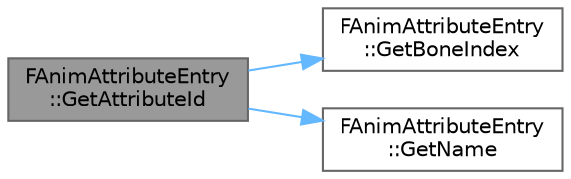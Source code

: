 digraph "FAnimAttributeEntry::GetAttributeId"
{
 // INTERACTIVE_SVG=YES
 // LATEX_PDF_SIZE
  bgcolor="transparent";
  edge [fontname=Helvetica,fontsize=10,labelfontname=Helvetica,labelfontsize=10];
  node [fontname=Helvetica,fontsize=10,shape=box,height=0.2,width=0.4];
  rankdir="LR";
  Node1 [id="Node000001",label="FAnimAttributeEntry\l::GetAttributeId",height=0.2,width=0.4,color="gray40", fillcolor="grey60", style="filled", fontcolor="black",tooltip=" "];
  Node1 -> Node2 [id="edge1_Node000001_Node000002",color="steelblue1",style="solid",tooltip=" "];
  Node2 [id="Node000002",label="FAnimAttributeEntry\l::GetBoneIndex",height=0.2,width=0.4,color="grey40", fillcolor="white", style="filled",URL="$da/db1/classFAnimAttributeEntry.html#a2ae090d008ddc72197a9cfc369dcebd6",tooltip=" "];
  Node1 -> Node3 [id="edge2_Node000001_Node000003",color="steelblue1",style="solid",tooltip=" "];
  Node3 [id="Node000003",label="FAnimAttributeEntry\l::GetName",height=0.2,width=0.4,color="grey40", fillcolor="white", style="filled",URL="$da/db1/classFAnimAttributeEntry.html#a2f42d3f32cd599e213f4a2baa224a4c3",tooltip=" "];
}
